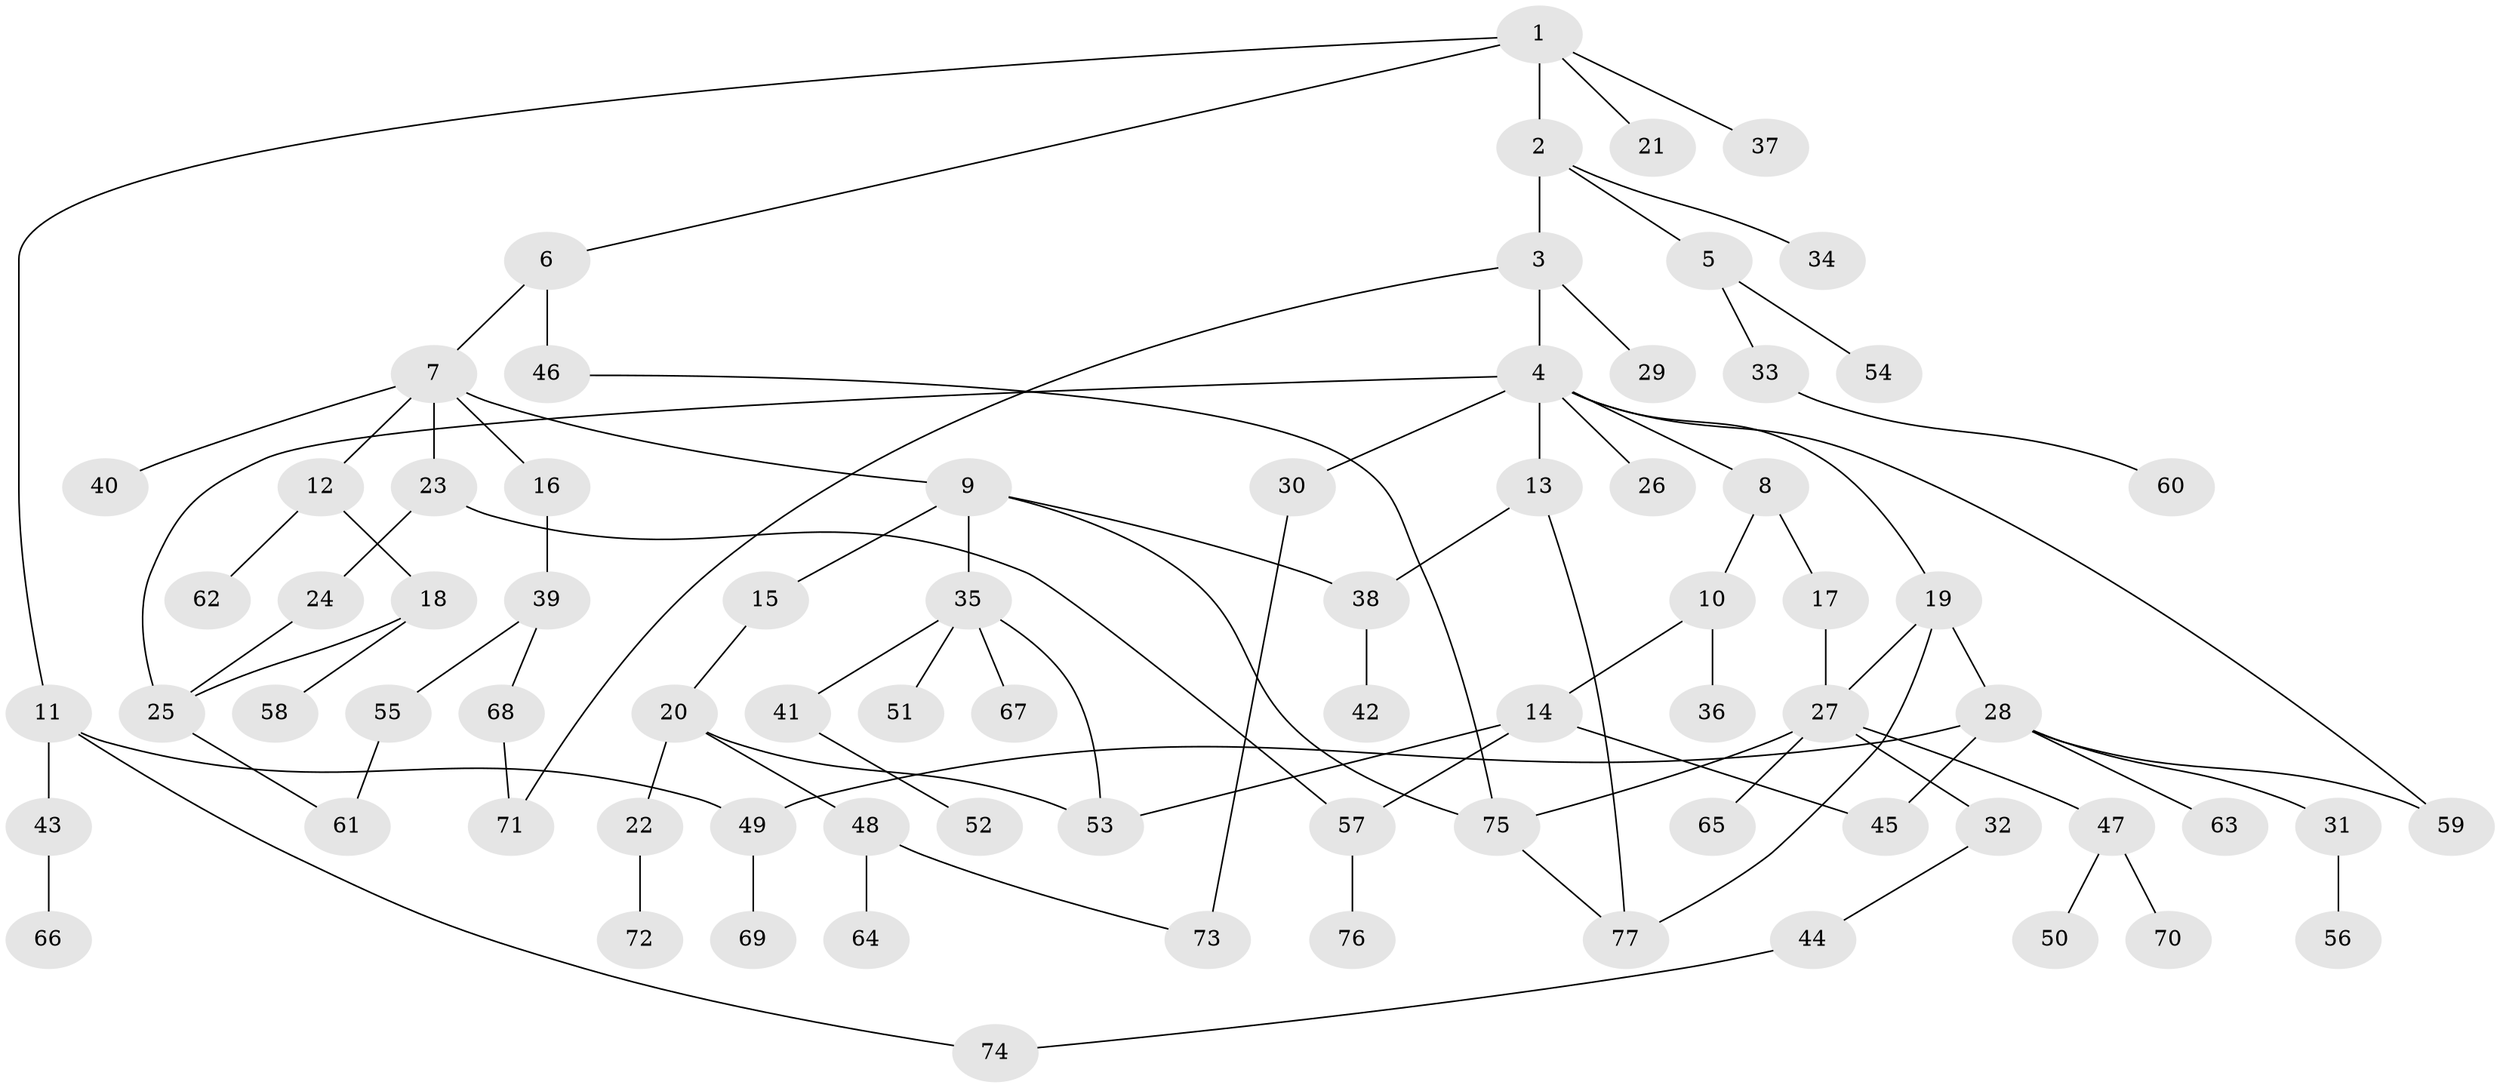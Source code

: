 // Generated by graph-tools (version 1.1) at 2025/13/03/09/25 04:13:25]
// undirected, 77 vertices, 94 edges
graph export_dot {
graph [start="1"]
  node [color=gray90,style=filled];
  1;
  2;
  3;
  4;
  5;
  6;
  7;
  8;
  9;
  10;
  11;
  12;
  13;
  14;
  15;
  16;
  17;
  18;
  19;
  20;
  21;
  22;
  23;
  24;
  25;
  26;
  27;
  28;
  29;
  30;
  31;
  32;
  33;
  34;
  35;
  36;
  37;
  38;
  39;
  40;
  41;
  42;
  43;
  44;
  45;
  46;
  47;
  48;
  49;
  50;
  51;
  52;
  53;
  54;
  55;
  56;
  57;
  58;
  59;
  60;
  61;
  62;
  63;
  64;
  65;
  66;
  67;
  68;
  69;
  70;
  71;
  72;
  73;
  74;
  75;
  76;
  77;
  1 -- 2;
  1 -- 6;
  1 -- 11;
  1 -- 21;
  1 -- 37;
  2 -- 3;
  2 -- 5;
  2 -- 34;
  3 -- 4;
  3 -- 29;
  3 -- 71;
  4 -- 8;
  4 -- 13;
  4 -- 19;
  4 -- 25;
  4 -- 26;
  4 -- 30;
  4 -- 59;
  5 -- 33;
  5 -- 54;
  6 -- 7;
  6 -- 46;
  7 -- 9;
  7 -- 12;
  7 -- 16;
  7 -- 23;
  7 -- 40;
  8 -- 10;
  8 -- 17;
  9 -- 15;
  9 -- 35;
  9 -- 38;
  9 -- 75;
  10 -- 14;
  10 -- 36;
  11 -- 43;
  11 -- 74;
  11 -- 49;
  12 -- 18;
  12 -- 62;
  13 -- 38;
  13 -- 77;
  14 -- 45;
  14 -- 53;
  14 -- 57;
  15 -- 20;
  16 -- 39;
  17 -- 27;
  18 -- 58;
  18 -- 25;
  19 -- 28;
  19 -- 77;
  19 -- 27;
  20 -- 22;
  20 -- 48;
  20 -- 53;
  22 -- 72;
  23 -- 24;
  23 -- 57;
  24 -- 25;
  25 -- 61;
  27 -- 32;
  27 -- 47;
  27 -- 65;
  27 -- 75;
  28 -- 31;
  28 -- 49;
  28 -- 63;
  28 -- 45;
  28 -- 59;
  30 -- 73;
  31 -- 56;
  32 -- 44;
  33 -- 60;
  35 -- 41;
  35 -- 51;
  35 -- 67;
  35 -- 53;
  38 -- 42;
  39 -- 55;
  39 -- 68;
  41 -- 52;
  43 -- 66;
  44 -- 74;
  46 -- 75;
  47 -- 50;
  47 -- 70;
  48 -- 64;
  48 -- 73;
  49 -- 69;
  55 -- 61;
  57 -- 76;
  68 -- 71;
  75 -- 77;
}
